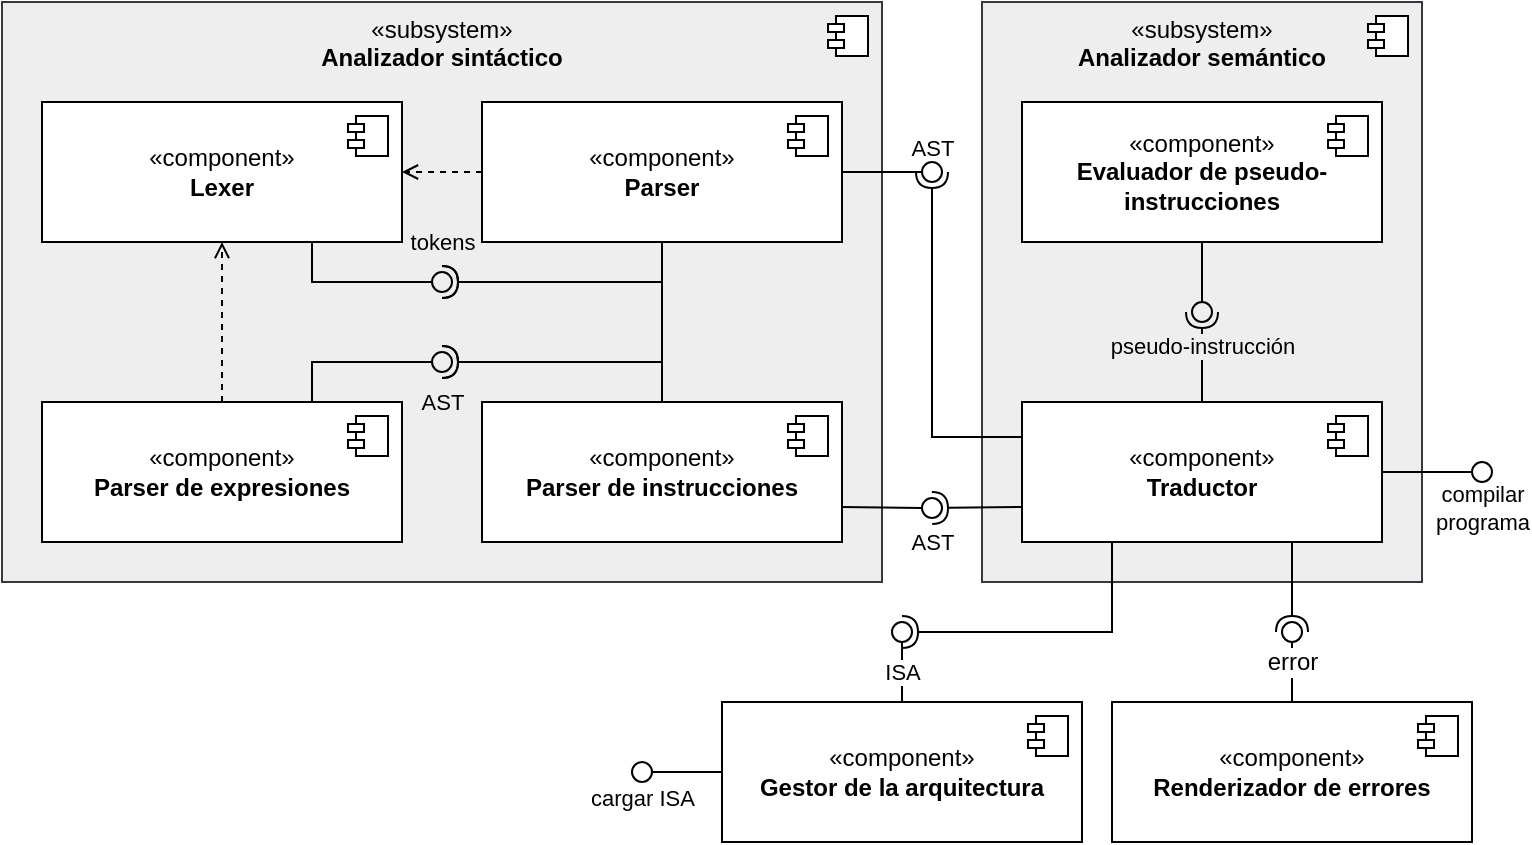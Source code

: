 <mxfile version="26.0.10">
  <diagram name="Page-1" id="7dypySQ1JDGYooI2YT-G">
    <mxGraphModel dx="1050" dy="613" grid="1" gridSize="10" guides="1" tooltips="1" connect="1" arrows="1" fold="1" page="1" pageScale="1" pageWidth="850" pageHeight="1100" math="0" shadow="0">
      <root>
        <mxCell id="0" />
        <mxCell id="1" parent="0" />
        <mxCell id="NVh-Q_JutHyr8wLeL-ER-1" value="«component»&lt;br&gt;&lt;b&gt;Gestor de la arquitectura&lt;/b&gt;" style="html=1;dropTarget=0;whiteSpace=wrap;" parent="1" vertex="1">
          <mxGeometry x="450" y="720" width="180" height="70" as="geometry" />
        </mxCell>
        <mxCell id="NVh-Q_JutHyr8wLeL-ER-2" value="" style="shape=module;jettyWidth=8;jettyHeight=4;" parent="NVh-Q_JutHyr8wLeL-ER-1" vertex="1">
          <mxGeometry x="1" width="20" height="20" relative="1" as="geometry">
            <mxPoint x="-27" y="7" as="offset" />
          </mxGeometry>
        </mxCell>
        <mxCell id="NVh-Q_JutHyr8wLeL-ER-3" value="«subsystem»&lt;br&gt;&lt;b&gt;Analizador semántico&lt;br&gt;&lt;/b&gt;" style="html=1;dropTarget=0;whiteSpace=wrap;fillColor=#eeeeee;strokeColor=#36393d;verticalAlign=top;movable=0;resizable=0;rotatable=0;deletable=0;editable=0;locked=1;connectable=0;" parent="1" vertex="1">
          <mxGeometry x="580" y="370" width="220" height="290" as="geometry" />
        </mxCell>
        <mxCell id="NVh-Q_JutHyr8wLeL-ER-4" value="" style="shape=module;jettyWidth=8;jettyHeight=4;" parent="NVh-Q_JutHyr8wLeL-ER-3" vertex="1">
          <mxGeometry x="1" width="20" height="20" relative="1" as="geometry">
            <mxPoint x="-27" y="7" as="offset" />
          </mxGeometry>
        </mxCell>
        <mxCell id="NVh-Q_JutHyr8wLeL-ER-5" value="«subsystem»&lt;br&gt;&lt;b&gt;Analizador sintáctico&lt;/b&gt;" style="html=1;dropTarget=0;whiteSpace=wrap;fillColor=#eeeeee;strokeColor=#36393d;align=center;verticalAlign=top;movable=0;resizable=0;rotatable=0;deletable=0;editable=0;locked=1;connectable=0;" parent="1" vertex="1">
          <mxGeometry x="90" y="370" width="440" height="290" as="geometry" />
        </mxCell>
        <mxCell id="NVh-Q_JutHyr8wLeL-ER-6" value="" style="shape=module;jettyWidth=8;jettyHeight=4;" parent="NVh-Q_JutHyr8wLeL-ER-5" vertex="1">
          <mxGeometry x="1" width="20" height="20" relative="1" as="geometry">
            <mxPoint x="-27" y="7" as="offset" />
          </mxGeometry>
        </mxCell>
        <mxCell id="IwS8LwtouwhG9g_UqRf3-4" style="rounded=0;orthogonalLoop=1;jettySize=auto;html=1;endSize=10;endArrow=oval;endFill=0;edgeStyle=orthogonalEdgeStyle;exitX=0.75;exitY=1;exitDx=0;exitDy=0;" parent="1" source="NVh-Q_JutHyr8wLeL-ER-7" edge="1">
          <mxGeometry relative="1" as="geometry">
            <mxPoint x="310" y="510" as="targetPoint" />
            <Array as="points">
              <mxPoint x="245" y="510" />
            </Array>
          </mxGeometry>
        </mxCell>
        <mxCell id="IwS8LwtouwhG9g_UqRf3-5" value="tokens" style="edgeLabel;html=1;align=center;verticalAlign=middle;resizable=0;points=[];labelBackgroundColor=none;" parent="IwS8LwtouwhG9g_UqRf3-4" vertex="1" connectable="0">
          <mxGeometry x="1" y="5" relative="1" as="geometry">
            <mxPoint y="-15" as="offset" />
          </mxGeometry>
        </mxCell>
        <mxCell id="NVh-Q_JutHyr8wLeL-ER-7" value="«component»&lt;br&gt;&lt;b&gt;Lexer&lt;/b&gt;" style="html=1;dropTarget=0;whiteSpace=wrap;" parent="1" vertex="1">
          <mxGeometry x="110" y="420" width="180" height="70" as="geometry" />
        </mxCell>
        <mxCell id="NVh-Q_JutHyr8wLeL-ER-8" value="" style="shape=module;jettyWidth=8;jettyHeight=4;" parent="NVh-Q_JutHyr8wLeL-ER-7" vertex="1">
          <mxGeometry x="1" width="20" height="20" relative="1" as="geometry">
            <mxPoint x="-27" y="7" as="offset" />
          </mxGeometry>
        </mxCell>
        <mxCell id="NVh-Q_JutHyr8wLeL-ER-9" value="«component»&lt;br&gt;&lt;b&gt;Evaluador de pseudo-instrucciones&lt;/b&gt;" style="html=1;dropTarget=0;whiteSpace=wrap;" parent="1" vertex="1">
          <mxGeometry x="600" y="420" width="180" height="70" as="geometry" />
        </mxCell>
        <mxCell id="NVh-Q_JutHyr8wLeL-ER-10" value="" style="shape=module;jettyWidth=8;jettyHeight=4;" parent="NVh-Q_JutHyr8wLeL-ER-9" vertex="1">
          <mxGeometry x="1" width="20" height="20" relative="1" as="geometry">
            <mxPoint x="-27" y="7" as="offset" />
          </mxGeometry>
        </mxCell>
        <mxCell id="IwS8LwtouwhG9g_UqRf3-8" style="edgeStyle=orthogonalEdgeStyle;rounded=0;orthogonalLoop=1;jettySize=auto;html=1;endArrow=halfCircle;endFill=0;exitX=0.5;exitY=0;exitDx=0;exitDy=0;elbow=vertical;" parent="1" source="NVh-Q_JutHyr8wLeL-ER-11" edge="1">
          <mxGeometry relative="1" as="geometry">
            <mxPoint x="310" y="510" as="targetPoint" />
            <Array as="points">
              <mxPoint x="420" y="510" />
            </Array>
          </mxGeometry>
        </mxCell>
        <mxCell id="NVh-Q_JutHyr8wLeL-ER-11" value="«component»&lt;br&gt;&lt;b&gt;Parser de instrucciones&lt;/b&gt;" style="html=1;dropTarget=0;whiteSpace=wrap;" parent="1" vertex="1">
          <mxGeometry x="330" y="570" width="180" height="70" as="geometry" />
        </mxCell>
        <mxCell id="NVh-Q_JutHyr8wLeL-ER-12" value="" style="shape=module;jettyWidth=8;jettyHeight=4;" parent="NVh-Q_JutHyr8wLeL-ER-11" vertex="1">
          <mxGeometry x="1" width="20" height="20" relative="1" as="geometry">
            <mxPoint x="-27" y="7" as="offset" />
          </mxGeometry>
        </mxCell>
        <mxCell id="IwS8LwtouwhG9g_UqRf3-11" style="edgeStyle=orthogonalEdgeStyle;rounded=0;orthogonalLoop=1;jettySize=auto;html=1;dashed=1;endArrow=open;endFill=0;exitX=0.5;exitY=0;exitDx=0;exitDy=0;entryX=0.5;entryY=1;entryDx=0;entryDy=0;" parent="1" source="NVh-Q_JutHyr8wLeL-ER-13" target="NVh-Q_JutHyr8wLeL-ER-7" edge="1">
          <mxGeometry relative="1" as="geometry" />
        </mxCell>
        <mxCell id="NVh-Q_JutHyr8wLeL-ER-13" value="«component»&lt;br&gt;&lt;b&gt;Parser de expresiones&lt;br&gt;&lt;/b&gt;" style="html=1;dropTarget=0;whiteSpace=wrap;" parent="1" vertex="1">
          <mxGeometry x="110" y="570" width="180" height="70" as="geometry" />
        </mxCell>
        <mxCell id="NVh-Q_JutHyr8wLeL-ER-14" value="" style="shape=module;jettyWidth=8;jettyHeight=4;" parent="NVh-Q_JutHyr8wLeL-ER-13" vertex="1">
          <mxGeometry x="1" width="20" height="20" relative="1" as="geometry">
            <mxPoint x="-27" y="7" as="offset" />
          </mxGeometry>
        </mxCell>
        <mxCell id="IwS8LwtouwhG9g_UqRf3-6" style="edgeStyle=orthogonalEdgeStyle;rounded=0;orthogonalLoop=1;jettySize=auto;html=1;endArrow=halfCircle;endFill=0;exitX=0.5;exitY=1;exitDx=0;exitDy=0;" parent="1" source="NVh-Q_JutHyr8wLeL-ER-15" edge="1">
          <mxGeometry relative="1" as="geometry">
            <mxPoint x="310" y="510" as="targetPoint" />
            <Array as="points">
              <mxPoint x="420" y="510" />
            </Array>
          </mxGeometry>
        </mxCell>
        <mxCell id="IwS8LwtouwhG9g_UqRf3-9" style="rounded=1;orthogonalLoop=1;jettySize=auto;html=1;exitX=0;exitY=0.5;exitDx=0;exitDy=0;entryX=1;entryY=0.5;entryDx=0;entryDy=0;dashed=1;endArrow=open;endFill=0;" parent="1" source="NVh-Q_JutHyr8wLeL-ER-15" target="NVh-Q_JutHyr8wLeL-ER-7" edge="1">
          <mxGeometry relative="1" as="geometry" />
        </mxCell>
        <mxCell id="NVh-Q_JutHyr8wLeL-ER-15" value="«component»&lt;br&gt;&lt;b&gt;Parser&lt;br&gt;&lt;/b&gt;" style="html=1;dropTarget=0;whiteSpace=wrap;" parent="1" vertex="1">
          <mxGeometry x="330" y="420" width="180" height="70" as="geometry" />
        </mxCell>
        <mxCell id="NVh-Q_JutHyr8wLeL-ER-16" value="" style="shape=module;jettyWidth=8;jettyHeight=4;" parent="NVh-Q_JutHyr8wLeL-ER-15" vertex="1">
          <mxGeometry x="1" width="20" height="20" relative="1" as="geometry">
            <mxPoint x="-27" y="7" as="offset" />
          </mxGeometry>
        </mxCell>
        <mxCell id="NVh-Q_JutHyr8wLeL-ER-17" value="«component»&lt;br&gt;&lt;b&gt;Traductor&lt;/b&gt;" style="html=1;dropTarget=0;whiteSpace=wrap;" parent="1" vertex="1">
          <mxGeometry x="600" y="570" width="180" height="70" as="geometry" />
        </mxCell>
        <mxCell id="NVh-Q_JutHyr8wLeL-ER-18" value="" style="shape=module;jettyWidth=8;jettyHeight=4;" parent="NVh-Q_JutHyr8wLeL-ER-17" vertex="1">
          <mxGeometry x="1" width="20" height="20" relative="1" as="geometry">
            <mxPoint x="-27" y="7" as="offset" />
          </mxGeometry>
        </mxCell>
        <mxCell id="NVh-Q_JutHyr8wLeL-ER-20" value="" style="rounded=0;orthogonalLoop=1;jettySize=auto;html=1;endArrow=halfCircle;endFill=0;endSize=6;strokeWidth=1;sketch=0;exitX=0.5;exitY=0;exitDx=0;exitDy=0;" parent="1" source="NVh-Q_JutHyr8wLeL-ER-17" target="NVh-Q_JutHyr8wLeL-ER-22" edge="1">
          <mxGeometry relative="1" as="geometry">
            <mxPoint x="680" y="535" as="sourcePoint" />
          </mxGeometry>
        </mxCell>
        <mxCell id="NVh-Q_JutHyr8wLeL-ER-26" value="&lt;div&gt;pseudo-instrucción&lt;/div&gt;" style="edgeLabel;html=1;align=center;verticalAlign=middle;resizable=0;points=[];labelBackgroundColor=#EEEEEE;" parent="NVh-Q_JutHyr8wLeL-ER-20" vertex="1" connectable="0">
          <mxGeometry x="-0.6" y="-1" relative="1" as="geometry">
            <mxPoint x="-1" y="-19" as="offset" />
          </mxGeometry>
        </mxCell>
        <mxCell id="NVh-Q_JutHyr8wLeL-ER-21" value="" style="rounded=0;orthogonalLoop=1;jettySize=auto;html=1;endArrow=oval;endFill=0;sketch=0;sourcePerimeterSpacing=0;targetPerimeterSpacing=0;endSize=10;exitX=0.5;exitY=1;exitDx=0;exitDy=0;" parent="1" source="NVh-Q_JutHyr8wLeL-ER-9" target="NVh-Q_JutHyr8wLeL-ER-22" edge="1">
          <mxGeometry relative="1" as="geometry">
            <mxPoint x="640" y="535" as="sourcePoint" />
          </mxGeometry>
        </mxCell>
        <mxCell id="NVh-Q_JutHyr8wLeL-ER-22" value="" style="ellipse;whiteSpace=wrap;html=1;align=center;aspect=fixed;fillColor=none;strokeColor=none;resizable=0;perimeter=centerPerimeter;rotatable=0;allowArrows=0;points=[];outlineConnect=1;" parent="1" vertex="1">
          <mxGeometry x="685" y="520" width="10" height="10" as="geometry" />
        </mxCell>
        <mxCell id="NVh-Q_JutHyr8wLeL-ER-29" value="" style="rounded=0;orthogonalLoop=1;jettySize=auto;html=1;endArrow=halfCircle;endFill=0;endSize=6;strokeWidth=1;sketch=0;edgeStyle=orthogonalEdgeStyle;exitX=0;exitY=0.25;exitDx=0;exitDy=0;" parent="1" source="NVh-Q_JutHyr8wLeL-ER-17" target="NVh-Q_JutHyr8wLeL-ER-31" edge="1">
          <mxGeometry relative="1" as="geometry">
            <mxPoint x="650" y="755" as="sourcePoint" />
          </mxGeometry>
        </mxCell>
        <mxCell id="NVh-Q_JutHyr8wLeL-ER-32" value="AST" style="edgeLabel;html=1;align=center;verticalAlign=middle;resizable=0;points=[];labelBackgroundColor=none;" parent="NVh-Q_JutHyr8wLeL-ER-29" vertex="1" connectable="0">
          <mxGeometry x="0.117" y="-2" relative="1" as="geometry">
            <mxPoint x="-2" y="-91" as="offset" />
          </mxGeometry>
        </mxCell>
        <mxCell id="NVh-Q_JutHyr8wLeL-ER-30" value="" style="rounded=0;orthogonalLoop=1;jettySize=auto;html=1;endArrow=oval;endFill=0;sketch=0;sourcePerimeterSpacing=0;targetPerimeterSpacing=0;endSize=10;" parent="1" source="NVh-Q_JutHyr8wLeL-ER-15" target="NVh-Q_JutHyr8wLeL-ER-31" edge="1">
          <mxGeometry relative="1" as="geometry">
            <mxPoint x="610" y="755" as="sourcePoint" />
          </mxGeometry>
        </mxCell>
        <mxCell id="NVh-Q_JutHyr8wLeL-ER-31" value="" style="ellipse;whiteSpace=wrap;html=1;align=center;aspect=fixed;fillColor=none;strokeColor=none;resizable=0;perimeter=centerPerimeter;rotatable=0;allowArrows=0;points=[];outlineConnect=1;" parent="1" vertex="1">
          <mxGeometry x="550" y="450" width="10" height="10" as="geometry" />
        </mxCell>
        <mxCell id="NVh-Q_JutHyr8wLeL-ER-33" value="" style="rounded=0;orthogonalLoop=1;jettySize=auto;endArrow=oval;endFill=0;sketch=0;sourcePerimeterSpacing=0;targetPerimeterSpacing=0;endSize=10;" parent="1" source="NVh-Q_JutHyr8wLeL-ER-17" edge="1">
          <mxGeometry relative="1" as="geometry">
            <mxPoint x="520" y="795" as="sourcePoint" />
            <mxPoint x="830" y="605" as="targetPoint" />
          </mxGeometry>
        </mxCell>
        <mxCell id="NVh-Q_JutHyr8wLeL-ER-34" value="&lt;div&gt;compilar&lt;/div&gt;&lt;div&gt;programa&lt;/div&gt;" style="edgeLabel;html=1;align=center;verticalAlign=middle;resizable=0;points=[];labelBackgroundColor=none;" parent="NVh-Q_JutHyr8wLeL-ER-33" vertex="1" connectable="0">
          <mxGeometry x="0.6" y="-2" relative="1" as="geometry">
            <mxPoint x="10" y="16" as="offset" />
          </mxGeometry>
        </mxCell>
        <mxCell id="NVh-Q_JutHyr8wLeL-ER-35" value="" style="rounded=0;orthogonalLoop=1;jettySize=auto;html=1;endArrow=oval;endFill=0;sketch=0;sourcePerimeterSpacing=0;targetPerimeterSpacing=0;endSize=10;" parent="1" source="NVh-Q_JutHyr8wLeL-ER-1" edge="1">
          <mxGeometry relative="1" as="geometry">
            <mxPoint x="1100" y="1145" as="sourcePoint" />
            <mxPoint x="410" y="755" as="targetPoint" />
          </mxGeometry>
        </mxCell>
        <mxCell id="NVh-Q_JutHyr8wLeL-ER-36" value="cargar ISA" style="edgeLabel;html=1;align=center;verticalAlign=middle;resizable=0;points=[];labelBackgroundColor=none;" parent="NVh-Q_JutHyr8wLeL-ER-35" vertex="1" connectable="0">
          <mxGeometry x="0.6" y="-2" relative="1" as="geometry">
            <mxPoint x="-8" y="15" as="offset" />
          </mxGeometry>
        </mxCell>
        <mxCell id="NVh-Q_JutHyr8wLeL-ER-38" value="" style="rounded=0;orthogonalLoop=1;jettySize=auto;html=1;endArrow=halfCircle;endFill=0;endSize=6;strokeWidth=1;sketch=0;exitX=0.25;exitY=1;exitDx=0;exitDy=0;edgeStyle=orthogonalEdgeStyle;" parent="1" source="NVh-Q_JutHyr8wLeL-ER-17" target="NVh-Q_JutHyr8wLeL-ER-40" edge="1">
          <mxGeometry relative="1" as="geometry">
            <mxPoint x="620" y="475" as="sourcePoint" />
            <Array as="points">
              <mxPoint x="645" y="685" />
            </Array>
          </mxGeometry>
        </mxCell>
        <mxCell id="NVh-Q_JutHyr8wLeL-ER-39" value="" style="rounded=0;orthogonalLoop=1;jettySize=auto;html=1;endArrow=oval;endFill=0;sketch=0;sourcePerimeterSpacing=0;targetPerimeterSpacing=0;endSize=10;exitX=0.5;exitY=0;exitDx=0;exitDy=0;" parent="1" source="NVh-Q_JutHyr8wLeL-ER-1" target="NVh-Q_JutHyr8wLeL-ER-40" edge="1">
          <mxGeometry relative="1" as="geometry">
            <mxPoint x="890" y="1005" as="sourcePoint" />
          </mxGeometry>
        </mxCell>
        <mxCell id="NVh-Q_JutHyr8wLeL-ER-41" value="ISA" style="edgeLabel;html=1;align=center;verticalAlign=middle;resizable=0;points=[];" parent="NVh-Q_JutHyr8wLeL-ER-39" vertex="1" connectable="0">
          <mxGeometry x="0.925" y="1" relative="1" as="geometry">
            <mxPoint x="1" y="18" as="offset" />
          </mxGeometry>
        </mxCell>
        <mxCell id="NVh-Q_JutHyr8wLeL-ER-40" value="" style="ellipse;whiteSpace=wrap;html=1;align=center;aspect=fixed;fillColor=none;strokeColor=none;resizable=0;perimeter=centerPerimeter;rotatable=0;allowArrows=0;points=[];outlineConnect=1;" parent="1" vertex="1">
          <mxGeometry x="535" y="680" width="10" height="10" as="geometry" />
        </mxCell>
        <mxCell id="IwS8LwtouwhG9g_UqRf3-14" value="" style="rounded=0;orthogonalLoop=1;jettySize=auto;html=1;endArrow=halfCircle;endFill=0;endSize=6;strokeWidth=1;sketch=0;exitX=0;exitY=0.75;exitDx=0;exitDy=0;" parent="1" source="NVh-Q_JutHyr8wLeL-ER-17" edge="1">
          <mxGeometry relative="1" as="geometry">
            <mxPoint x="550" y="705" as="sourcePoint" />
            <mxPoint x="555" y="623" as="targetPoint" />
          </mxGeometry>
        </mxCell>
        <mxCell id="IwS8LwtouwhG9g_UqRf3-17" value="AST" style="edgeLabel;html=1;align=center;verticalAlign=middle;resizable=0;points=[];labelBackgroundColor=none;" parent="IwS8LwtouwhG9g_UqRf3-14" vertex="1" connectable="0">
          <mxGeometry x="0.477" y="3" relative="1" as="geometry">
            <mxPoint x="-12" y="14" as="offset" />
          </mxGeometry>
        </mxCell>
        <mxCell id="IwS8LwtouwhG9g_UqRf3-15" value="" style="rounded=0;orthogonalLoop=1;jettySize=auto;html=1;endArrow=oval;endFill=0;sketch=0;sourcePerimeterSpacing=0;targetPerimeterSpacing=0;endSize=10;exitX=1;exitY=0.75;exitDx=0;exitDy=0;" parent="1" source="NVh-Q_JutHyr8wLeL-ER-11" edge="1">
          <mxGeometry relative="1" as="geometry">
            <mxPoint x="510" y="705" as="sourcePoint" />
            <mxPoint x="555" y="623" as="targetPoint" />
          </mxGeometry>
        </mxCell>
        <mxCell id="IwS8LwtouwhG9g_UqRf3-18" value="" style="rounded=0;orthogonalLoop=1;jettySize=auto;html=1;endArrow=halfCircle;endFill=0;endSize=6;strokeWidth=1;sketch=0;exitX=0.5;exitY=1;exitDx=0;exitDy=0;edgeStyle=orthogonalEdgeStyle;" parent="1" source="NVh-Q_JutHyr8wLeL-ER-15" target="IwS8LwtouwhG9g_UqRf3-20" edge="1">
          <mxGeometry relative="1" as="geometry">
            <mxPoint x="610" y="295" as="sourcePoint" />
            <Array as="points">
              <mxPoint x="420" y="550" />
            </Array>
          </mxGeometry>
        </mxCell>
        <mxCell id="IwS8LwtouwhG9g_UqRf3-21" value="AST" style="edgeLabel;html=1;align=center;verticalAlign=middle;resizable=0;points=[];labelBackgroundColor=none;" parent="IwS8LwtouwhG9g_UqRf3-18" vertex="1" connectable="0">
          <mxGeometry x="0.687" y="1" relative="1" as="geometry">
            <mxPoint x="-27" y="19" as="offset" />
          </mxGeometry>
        </mxCell>
        <mxCell id="IwS8LwtouwhG9g_UqRf3-19" value="" style="rounded=0;orthogonalLoop=1;jettySize=auto;html=1;endArrow=oval;endFill=0;sketch=0;sourcePerimeterSpacing=0;targetPerimeterSpacing=0;endSize=10;exitX=0.75;exitY=0;exitDx=0;exitDy=0;edgeStyle=orthogonalEdgeStyle;" parent="1" source="NVh-Q_JutHyr8wLeL-ER-13" target="IwS8LwtouwhG9g_UqRf3-20" edge="1">
          <mxGeometry relative="1" as="geometry">
            <mxPoint x="570" y="295" as="sourcePoint" />
            <Array as="points">
              <mxPoint x="245" y="550" />
            </Array>
          </mxGeometry>
        </mxCell>
        <mxCell id="IwS8LwtouwhG9g_UqRf3-20" value="" style="ellipse;whiteSpace=wrap;html=1;align=center;aspect=fixed;fillColor=none;strokeColor=none;resizable=0;perimeter=centerPerimeter;rotatable=0;allowArrows=0;points=[];outlineConnect=1;" parent="1" vertex="1">
          <mxGeometry x="305" y="545" width="10" height="10" as="geometry" />
        </mxCell>
        <mxCell id="K3wPALjjns68m9dTvRk7-1" value="" style="rounded=0;orthogonalLoop=1;jettySize=auto;html=1;endArrow=halfCircle;endFill=0;endSize=6;strokeWidth=1;sketch=0;fontSize=12;exitX=0.5;exitY=0;exitDx=0;exitDy=0;edgeStyle=orthogonalEdgeStyle;" parent="1" source="NVh-Q_JutHyr8wLeL-ER-11" target="IwS8LwtouwhG9g_UqRf3-20" edge="1">
          <mxGeometry relative="1" as="geometry">
            <mxPoint x="355" y="775" as="sourcePoint" />
          </mxGeometry>
        </mxCell>
        <mxCell id="K3wPALjjns68m9dTvRk7-2" value="" style="ellipse;whiteSpace=wrap;html=1;align=center;aspect=fixed;fillColor=none;strokeColor=none;resizable=0;perimeter=centerPerimeter;rotatable=0;allowArrows=0;points=[];outlineConnect=1;" parent="1" vertex="1">
          <mxGeometry x="330" y="770" width="10" height="10" as="geometry" />
        </mxCell>
        <mxCell id="6i6IMKK7F-a5kFC0047l-1" value="«component»&lt;br&gt;&lt;b&gt;Renderizador de errores&lt;br&gt;&lt;/b&gt;" style="html=1;dropTarget=0;whiteSpace=wrap;" vertex="1" parent="1">
          <mxGeometry x="645" y="720" width="180" height="70" as="geometry" />
        </mxCell>
        <mxCell id="6i6IMKK7F-a5kFC0047l-2" value="" style="shape=module;jettyWidth=8;jettyHeight=4;" vertex="1" parent="6i6IMKK7F-a5kFC0047l-1">
          <mxGeometry x="1" width="20" height="20" relative="1" as="geometry">
            <mxPoint x="-27" y="7" as="offset" />
          </mxGeometry>
        </mxCell>
        <mxCell id="6i6IMKK7F-a5kFC0047l-3" value="" style="rounded=0;orthogonalLoop=1;jettySize=auto;html=1;endArrow=halfCircle;endFill=0;endSize=6;strokeWidth=1;sketch=0;fontSize=12;curved=1;exitX=0.75;exitY=1;exitDx=0;exitDy=0;" edge="1" target="6i6IMKK7F-a5kFC0047l-5" parent="1" source="NVh-Q_JutHyr8wLeL-ER-17">
          <mxGeometry relative="1" as="geometry">
            <mxPoint x="690" y="655" as="sourcePoint" />
          </mxGeometry>
        </mxCell>
        <mxCell id="6i6IMKK7F-a5kFC0047l-4" value="" style="rounded=0;orthogonalLoop=1;jettySize=auto;html=1;endArrow=oval;endFill=0;sketch=0;sourcePerimeterSpacing=0;targetPerimeterSpacing=0;endSize=10;fontSize=12;curved=1;exitX=0.5;exitY=0;exitDx=0;exitDy=0;" edge="1" target="6i6IMKK7F-a5kFC0047l-5" parent="1" source="6i6IMKK7F-a5kFC0047l-1">
          <mxGeometry relative="1" as="geometry">
            <mxPoint x="790" y="680" as="sourcePoint" />
          </mxGeometry>
        </mxCell>
        <mxCell id="6i6IMKK7F-a5kFC0047l-6" value="error" style="edgeLabel;html=1;align=center;verticalAlign=middle;resizable=0;points=[];fontSize=12;" vertex="1" connectable="0" parent="6i6IMKK7F-a5kFC0047l-4">
          <mxGeometry x="0.333" y="-3" relative="1" as="geometry">
            <mxPoint x="-3" y="3" as="offset" />
          </mxGeometry>
        </mxCell>
        <mxCell id="6i6IMKK7F-a5kFC0047l-5" value="" style="ellipse;whiteSpace=wrap;html=1;align=center;aspect=fixed;fillColor=none;strokeColor=none;resizable=0;perimeter=centerPerimeter;rotatable=0;allowArrows=0;points=[];outlineConnect=1;" vertex="1" parent="1">
          <mxGeometry x="730" y="680" width="10" height="10" as="geometry" />
        </mxCell>
      </root>
    </mxGraphModel>
  </diagram>
</mxfile>
